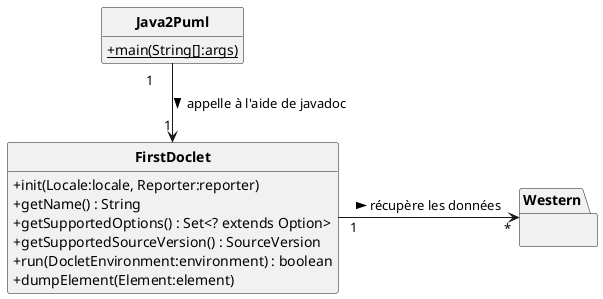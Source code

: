 @startuml
'https://plantuml.com/class-diagram
skinparam classAttributeIconSize 0
skinparam classFontStyle Bold
skinparam style strictuml
hide empty members

class Java2Puml
{
   +{static}main(String[]:args)
}
class FirstDoclet
{
+init(Locale:locale, Reporter:reporter)
+getName() : String
+getSupportedOptions() : Set<? extends Option>
+getSupportedSourceVersion() : SourceVersion
+run(DocletEnvironment:environment) : boolean
+ dumpElement(Element:element)
}

package Western{}

Java2Puml " 1\t" --> "\t1" FirstDoclet : appelle à l'aide de javadoc >
FirstDoclet " 1\t" -> "\t*" Western : récupère les données >


@enduml